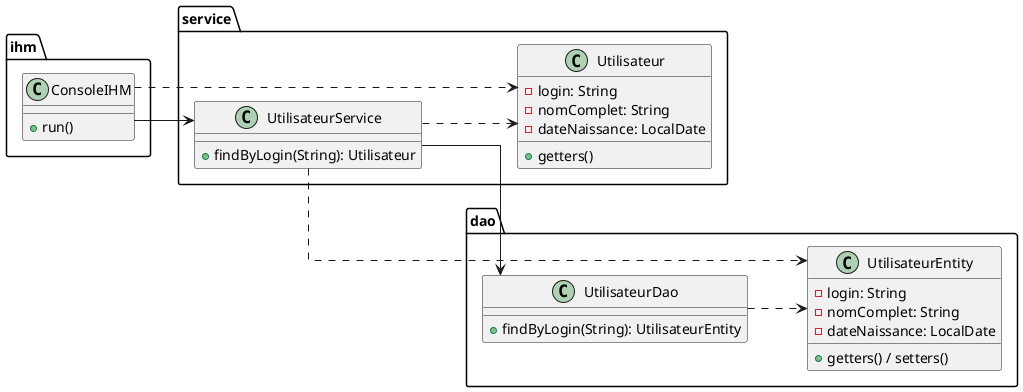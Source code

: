 @startuml
left to right direction

skinparam linetype ortho

package dao {
  class UtilisateurEntity {
    -login: String
    -nomComplet: String
    -dateNaissance: LocalDate
    +getters() / setters()
  }

  class UtilisateurDao {
    +findByLogin(String): UtilisateurEntity
  }
  UtilisateurDao ..> UtilisateurEntity
}

package service {
  class Utilisateur {
    -login: String
    -nomComplet: String
    -dateNaissance: LocalDate
    +getters()
  }

  class UtilisateurService {
    +findByLogin(String): Utilisateur
  }
  UtilisateurService --> UtilisateurDao
  UtilisateurService ..> UtilisateurEntity
  UtilisateurService ..> Utilisateur
}

package ihm {
    class ConsoleIHM {
        +run()
    }
    ConsoleIHM --> UtilisateurService
    ConsoleIHM ..> Utilisateur
}

@enduml